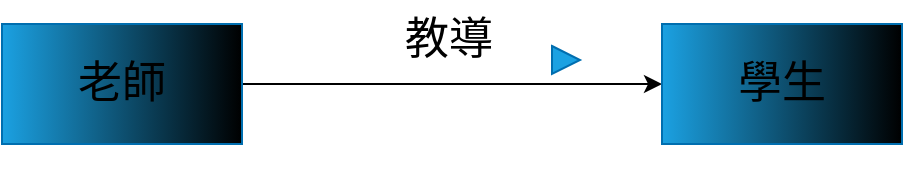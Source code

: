 <mxfile>
    <diagram id="DyVydgGGBZ7zPchE3dEv" name="第1頁">
        <mxGraphModel dx="646" dy="214" grid="1" gridSize="10" guides="1" tooltips="1" connect="1" arrows="1" fold="1" page="1" pageScale="1" pageWidth="827" pageHeight="1169" math="0" shadow="0">
            <root>
                <mxCell id="0"/>
                <mxCell id="1" parent="0"/>
                <mxCell id="4" style="edgeStyle=none;html=1;entryX=0;entryY=0.5;entryDx=0;entryDy=0;" edge="1" parent="1" source="2" target="3">
                    <mxGeometry relative="1" as="geometry">
                        <mxPoint x="510" y="190" as="targetPoint"/>
                    </mxGeometry>
                </mxCell>
                <mxCell id="2" value="&lt;font color=&quot;#000000&quot; style=&quot;font-size: 22px;&quot;&gt;老師&lt;/font&gt;" style="rounded=0;whiteSpace=wrap;html=1;fillColor=#1ba1e2;fontColor=#ffffff;strokeColor=#006EAF;gradientColor=default;gradientDirection=east;" vertex="1" parent="1">
                    <mxGeometry x="170" y="160" width="120" height="60" as="geometry"/>
                </mxCell>
                <mxCell id="3" value="&lt;font color=&quot;#000000&quot; style=&quot;font-size: 22px;&quot;&gt;學生&lt;/font&gt;" style="rounded=0;whiteSpace=wrap;html=1;fillColor=#1ba1e2;fontColor=#ffffff;strokeColor=#006EAF;gradientColor=default;gradientDirection=east;" vertex="1" parent="1">
                    <mxGeometry x="500" y="160" width="120" height="60" as="geometry"/>
                </mxCell>
                <mxCell id="5" value="&lt;font style=&quot;font-size: 22px;&quot;&gt;教導&lt;/font&gt;" style="text;html=1;align=center;verticalAlign=middle;resizable=0;points=[];autosize=1;strokeColor=none;fillColor=none;" vertex="1" parent="1">
                    <mxGeometry x="358" y="148" width="70" height="40" as="geometry"/>
                </mxCell>
                <mxCell id="6" value="" style="triangle;whiteSpace=wrap;html=1;fontSize=22;fontColor=#ffffff;gradientDirection=east;fillColor=#1ba1e2;strokeColor=#006EAF;" vertex="1" parent="1">
                    <mxGeometry x="445" y="171" width="14" height="14" as="geometry"/>
                </mxCell>
                <mxCell id="7" value="&lt;font color=&quot;#ffffff&quot;&gt;1&lt;/font&gt;" style="text;html=1;align=center;verticalAlign=middle;resizable=0;points=[];autosize=1;strokeColor=none;fillColor=none;fontSize=22;fontColor=#000000;" vertex="1" parent="1">
                    <mxGeometry x="290" y="200" width="40" height="40" as="geometry"/>
                </mxCell>
                <mxCell id="8" value="&lt;font color=&quot;#ffffff&quot;&gt;1..&lt;br&gt;&lt;/font&gt;" style="text;html=1;align=center;verticalAlign=middle;resizable=0;points=[];autosize=1;strokeColor=none;fillColor=none;fontSize=22;fontColor=#000000;" vertex="1" parent="1">
                    <mxGeometry x="459" y="200" width="50" height="40" as="geometry"/>
                </mxCell>
            </root>
        </mxGraphModel>
    </diagram>
</mxfile>